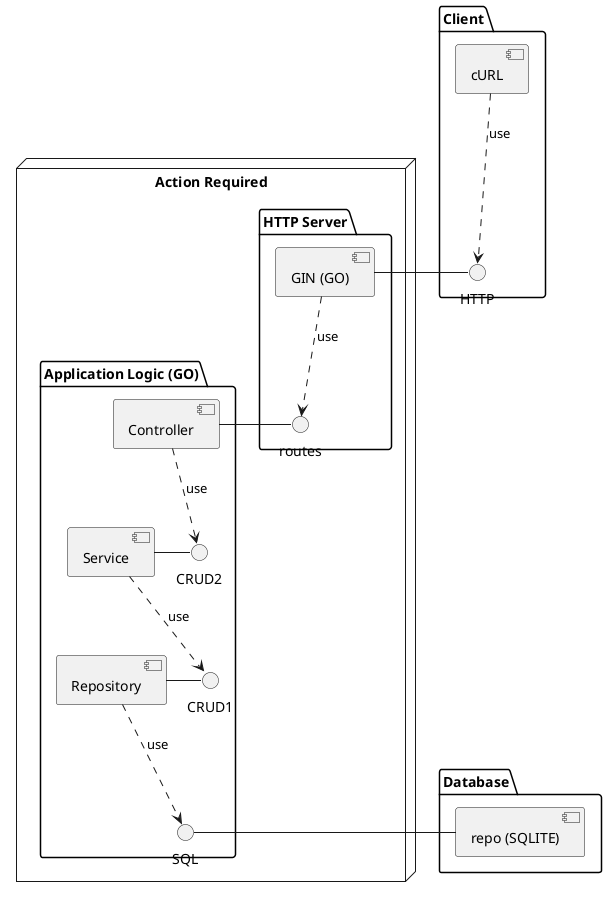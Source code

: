 @startuml
package "Client" {
	[cURL] as client
	[client] ..> HTTP : use
}

node "Action Required" {
	package "HTTP Server" {
		[GIN (GO)] as web
		[web] ..> routes : use
	}
	package "Application Logic (GO)" {
		[Controller] as ctrlr
		[ctrlr] ..> CRUD2 : use
		[Service] as srvc
		[srvc] ..> CRUD1 : use
		[Repository] as repo
		[repo] ..> SQL : use
	}
}

package "Database" {
	[repo (SQLITE)] as db
}

web - HTTP
ctrlr - routes
srvc - CRUD2
repo - CRUD1
db - SQL
@enduml
